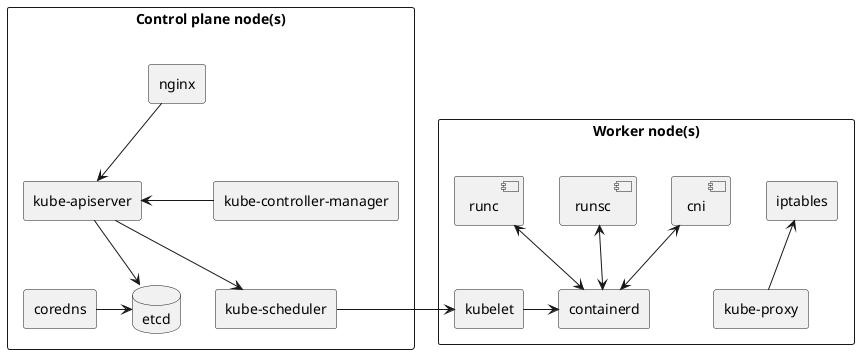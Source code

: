 @startuml node-components
rectangle "Control plane node(s)\n" {
  agent "coredns"
  database "etcd"
  agent "nginx"
  agent "kube-apiserver" as kube_apiserver
  agent "kube-controller-manager" as kube_controller_manager
  agent "kube-scheduler" as kube_scheduler

  nginx --> kube_apiserver
  nginx -[hidden]-> kube_controller_manager
  nginx -[hidden]-> kube_scheduler
  coredns -right-> etcd
  kube_apiserver -down-> etcd
  kube_controller_manager -right-> kube_apiserver
  kube_apiserver -down-> kube_scheduler
}

rectangle "Worker node(s)\n" {
  agent "kubelet"
  agent "kube-proxy" as kube_proxy
  agent "containerd" as cri
  agent "iptables"
  component "runc"
  component "runsc"
  component "cni"

  kube_scheduler -right-> kubelet
  kubelet -[hidden]right-> kube_proxy
  kubelet -right-> cri
  cri <-up-> runc
  cri <-up-> runsc
  cri <-up-> cni
  iptables -[hidden]right-> cni
  iptables <-down- kube_proxy
}

@enduml